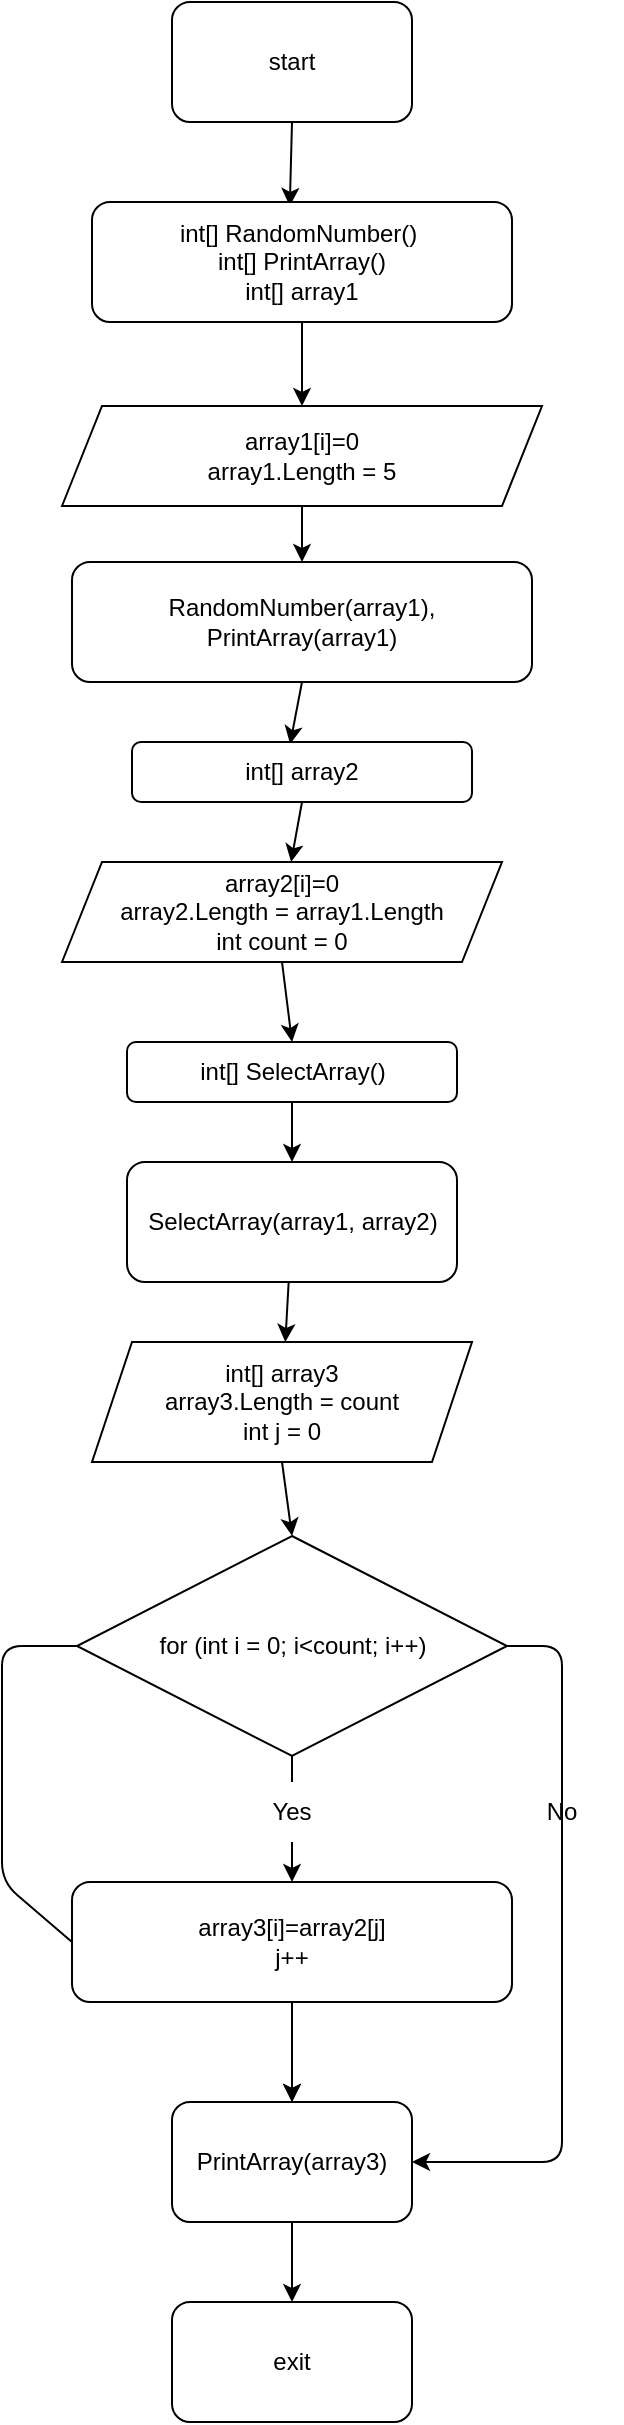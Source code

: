 <mxfile>
    <diagram id="_olAWB6mDr9XLJzefGIY" name="BaseDrawio">
        <mxGraphModel dx="636" dy="3728" grid="1" gridSize="10" guides="1" tooltips="1" connect="1" arrows="1" fold="1" page="1" pageScale="1" pageWidth="827" pageHeight="1169" math="0" shadow="0">
            <root>
                <mxCell id="0"/>
                <mxCell id="1" parent="0"/>
                <mxCell id="32" style="edgeStyle=none;html=1;exitX=0.5;exitY=1;exitDx=0;exitDy=0;entryX=0.471;entryY=0.033;entryDx=0;entryDy=0;entryPerimeter=0;" parent="1" source="2" target="15" edge="1">
                    <mxGeometry relative="1" as="geometry"/>
                </mxCell>
                <mxCell id="2" value="start" style="rounded=1;whiteSpace=wrap;html=1;" parent="1" vertex="1">
                    <mxGeometry x="275" y="-3430" width="120" height="60" as="geometry"/>
                </mxCell>
                <mxCell id="3" value="exit" style="rounded=1;whiteSpace=wrap;html=1;" parent="1" vertex="1">
                    <mxGeometry x="275" y="-2280" width="120" height="60" as="geometry"/>
                </mxCell>
                <mxCell id="35" style="edgeStyle=none;html=1;exitX=0.5;exitY=1;exitDx=0;exitDy=0;entryX=0.5;entryY=0;entryDx=0;entryDy=0;" parent="1" source="5" target="11" edge="1">
                    <mxGeometry relative="1" as="geometry"/>
                </mxCell>
                <mxCell id="5" value="array1[i]=0&lt;br&gt;array1.Length = 5" style="shape=parallelogram;perimeter=parallelogramPerimeter;whiteSpace=wrap;html=1;fixedSize=1;" parent="1" vertex="1">
                    <mxGeometry x="220" y="-3228" width="240" height="50" as="geometry"/>
                </mxCell>
                <mxCell id="37" style="edgeStyle=none;html=1;exitX=0.5;exitY=1;exitDx=0;exitDy=0;entryX=0.5;entryY=0;entryDx=0;entryDy=0;" parent="1" source="9" target="16" edge="1">
                    <mxGeometry relative="1" as="geometry"/>
                </mxCell>
                <mxCell id="9" value="array2[i]=0&lt;br&gt;array2.Length = array1.Length&lt;br&gt;int count = 0" style="shape=parallelogram;perimeter=parallelogramPerimeter;whiteSpace=wrap;html=1;fixedSize=1;" parent="1" vertex="1">
                    <mxGeometry x="220" y="-3000" width="220" height="50" as="geometry"/>
                </mxCell>
                <mxCell id="34" style="edgeStyle=none;html=1;exitX=0.5;exitY=1;exitDx=0;exitDy=0;entryX=0.465;entryY=0.033;entryDx=0;entryDy=0;entryPerimeter=0;" parent="1" source="11" target="12" edge="1">
                    <mxGeometry relative="1" as="geometry"/>
                </mxCell>
                <mxCell id="11" value="&lt;span&gt;RandomNumber(array1), &lt;/span&gt;&lt;span&gt;PrintArray(array1)&lt;/span&gt;" style="rounded=1;whiteSpace=wrap;html=1;" parent="1" vertex="1">
                    <mxGeometry x="225" y="-3150" width="230" height="60" as="geometry"/>
                </mxCell>
                <mxCell id="36" style="edgeStyle=none;html=1;exitX=0.5;exitY=1;exitDx=0;exitDy=0;" parent="1" source="12" target="9" edge="1">
                    <mxGeometry relative="1" as="geometry"/>
                </mxCell>
                <mxCell id="12" value="int[] array2" style="rounded=1;whiteSpace=wrap;html=1;" parent="1" vertex="1">
                    <mxGeometry x="255" y="-3060" width="170" height="30" as="geometry"/>
                </mxCell>
                <mxCell id="33" style="edgeStyle=none;html=1;exitX=0.5;exitY=1;exitDx=0;exitDy=0;" parent="1" source="15" target="5" edge="1">
                    <mxGeometry relative="1" as="geometry"/>
                </mxCell>
                <mxCell id="15" value="&lt;span&gt;int[] RandomNumber()&lt;/span&gt;&lt;span&gt;&amp;nbsp;&lt;br&gt;int[] PrintArray()&lt;br&gt;int[] array1&lt;br&gt;&lt;/span&gt;" style="rounded=1;whiteSpace=wrap;html=1;" parent="1" vertex="1">
                    <mxGeometry x="235" y="-3330" width="210" height="60" as="geometry"/>
                </mxCell>
                <mxCell id="38" style="edgeStyle=none;html=1;exitX=0.5;exitY=1;exitDx=0;exitDy=0;entryX=0.5;entryY=0;entryDx=0;entryDy=0;" parent="1" source="16" target="17" edge="1">
                    <mxGeometry relative="1" as="geometry"/>
                </mxCell>
                <mxCell id="16" value="int[] SelectArray()" style="rounded=1;whiteSpace=wrap;html=1;" parent="1" vertex="1">
                    <mxGeometry x="252.5" y="-2910" width="165" height="30" as="geometry"/>
                </mxCell>
                <mxCell id="39" style="edgeStyle=none;html=1;" parent="1" source="17" target="20" edge="1">
                    <mxGeometry relative="1" as="geometry"/>
                </mxCell>
                <mxCell id="17" value="SelectArray(array1, array2)" style="rounded=1;whiteSpace=wrap;html=1;" parent="1" vertex="1">
                    <mxGeometry x="252.5" y="-2850" width="165" height="60" as="geometry"/>
                </mxCell>
                <mxCell id="40" style="edgeStyle=none;html=1;exitX=0.5;exitY=1;exitDx=0;exitDy=0;entryX=0.5;entryY=0;entryDx=0;entryDy=0;" parent="1" source="20" target="21" edge="1">
                    <mxGeometry relative="1" as="geometry"/>
                </mxCell>
                <mxCell id="20" value="int[] array3&lt;br&gt;array3.Length = count&lt;br&gt;int j = 0" style="shape=parallelogram;perimeter=parallelogramPerimeter;whiteSpace=wrap;html=1;fixedSize=1;" parent="1" vertex="1">
                    <mxGeometry x="235" y="-2760" width="190" height="60" as="geometry"/>
                </mxCell>
                <mxCell id="27" style="edgeStyle=none;html=1;exitX=0.5;exitY=1;exitDx=0;exitDy=0;startArrow=none;" parent="1" source="24" target="22" edge="1">
                    <mxGeometry relative="1" as="geometry"/>
                </mxCell>
                <mxCell id="21" value="for (int i = 0; i&amp;lt;count; i++)" style="rhombus;whiteSpace=wrap;html=1;" parent="1" vertex="1">
                    <mxGeometry x="227.5" y="-2663" width="215" height="110" as="geometry"/>
                </mxCell>
                <mxCell id="47" value="" style="edgeStyle=none;html=1;" parent="1" source="22" target="23" edge="1">
                    <mxGeometry relative="1" as="geometry"/>
                </mxCell>
                <mxCell id="22" value="&lt;span&gt;array3[i]=array2[j]&lt;br&gt;j++&lt;br&gt;&lt;/span&gt;" style="rounded=1;whiteSpace=wrap;html=1;" parent="1" vertex="1">
                    <mxGeometry x="225" y="-2490" width="220" height="60" as="geometry"/>
                </mxCell>
                <mxCell id="31" style="edgeStyle=none;html=1;exitX=0.5;exitY=1;exitDx=0;exitDy=0;entryX=0.5;entryY=0;entryDx=0;entryDy=0;" parent="1" source="23" target="3" edge="1">
                    <mxGeometry relative="1" as="geometry"/>
                </mxCell>
                <mxCell id="23" value="PrintArray(array3)" style="rounded=1;whiteSpace=wrap;html=1;" parent="1" vertex="1">
                    <mxGeometry x="275" y="-2380" width="120" height="60" as="geometry"/>
                </mxCell>
                <mxCell id="30" value="" style="endArrow=classic;html=1;" parent="1" target="23" edge="1">
                    <mxGeometry width="50" height="50" relative="1" as="geometry">
                        <mxPoint x="335" y="-2430" as="sourcePoint"/>
                        <mxPoint x="400" y="-2400" as="targetPoint"/>
                    </mxGeometry>
                </mxCell>
                <mxCell id="42" value="" style="endArrow=none;html=1;exitX=0;exitY=0.5;exitDx=0;exitDy=0;entryX=0;entryY=0.5;entryDx=0;entryDy=0;" parent="1" source="22" target="21" edge="1">
                    <mxGeometry width="50" height="50" relative="1" as="geometry">
                        <mxPoint x="350" y="-2550" as="sourcePoint"/>
                        <mxPoint x="190" y="-2650" as="targetPoint"/>
                        <Array as="points">
                            <mxPoint x="190" y="-2490"/>
                            <mxPoint x="190" y="-2608"/>
                        </Array>
                    </mxGeometry>
                </mxCell>
                <mxCell id="25" value="No" style="text;html=1;strokeColor=none;fillColor=none;align=center;verticalAlign=middle;whiteSpace=wrap;rounded=0;" parent="1" vertex="1">
                    <mxGeometry x="440" y="-2540" width="60" height="30" as="geometry"/>
                </mxCell>
                <mxCell id="24" value="Yes" style="text;html=1;strokeColor=none;fillColor=none;align=center;verticalAlign=middle;whiteSpace=wrap;rounded=0;" parent="1" vertex="1">
                    <mxGeometry x="305" y="-2540" width="60" height="30" as="geometry"/>
                </mxCell>
                <mxCell id="44" value="" style="edgeStyle=none;html=1;exitX=0.5;exitY=1;exitDx=0;exitDy=0;endArrow=none;" parent="1" source="21" target="24" edge="1">
                    <mxGeometry relative="1" as="geometry">
                        <mxPoint x="335" y="-2553" as="sourcePoint"/>
                        <mxPoint x="335" y="-2490" as="targetPoint"/>
                    </mxGeometry>
                </mxCell>
                <mxCell id="46" value="" style="endArrow=classic;html=1;entryX=1;entryY=0.5;entryDx=0;entryDy=0;" parent="1" source="21" target="23" edge="1">
                    <mxGeometry width="50" height="50" relative="1" as="geometry">
                        <mxPoint x="350" y="-2450" as="sourcePoint"/>
                        <mxPoint x="340" y="-2410" as="targetPoint"/>
                        <Array as="points">
                            <mxPoint x="470" y="-2608"/>
                            <mxPoint x="470" y="-2510"/>
                            <mxPoint x="470" y="-2350"/>
                        </Array>
                    </mxGeometry>
                </mxCell>
            </root>
        </mxGraphModel>
    </diagram>
</mxfile>